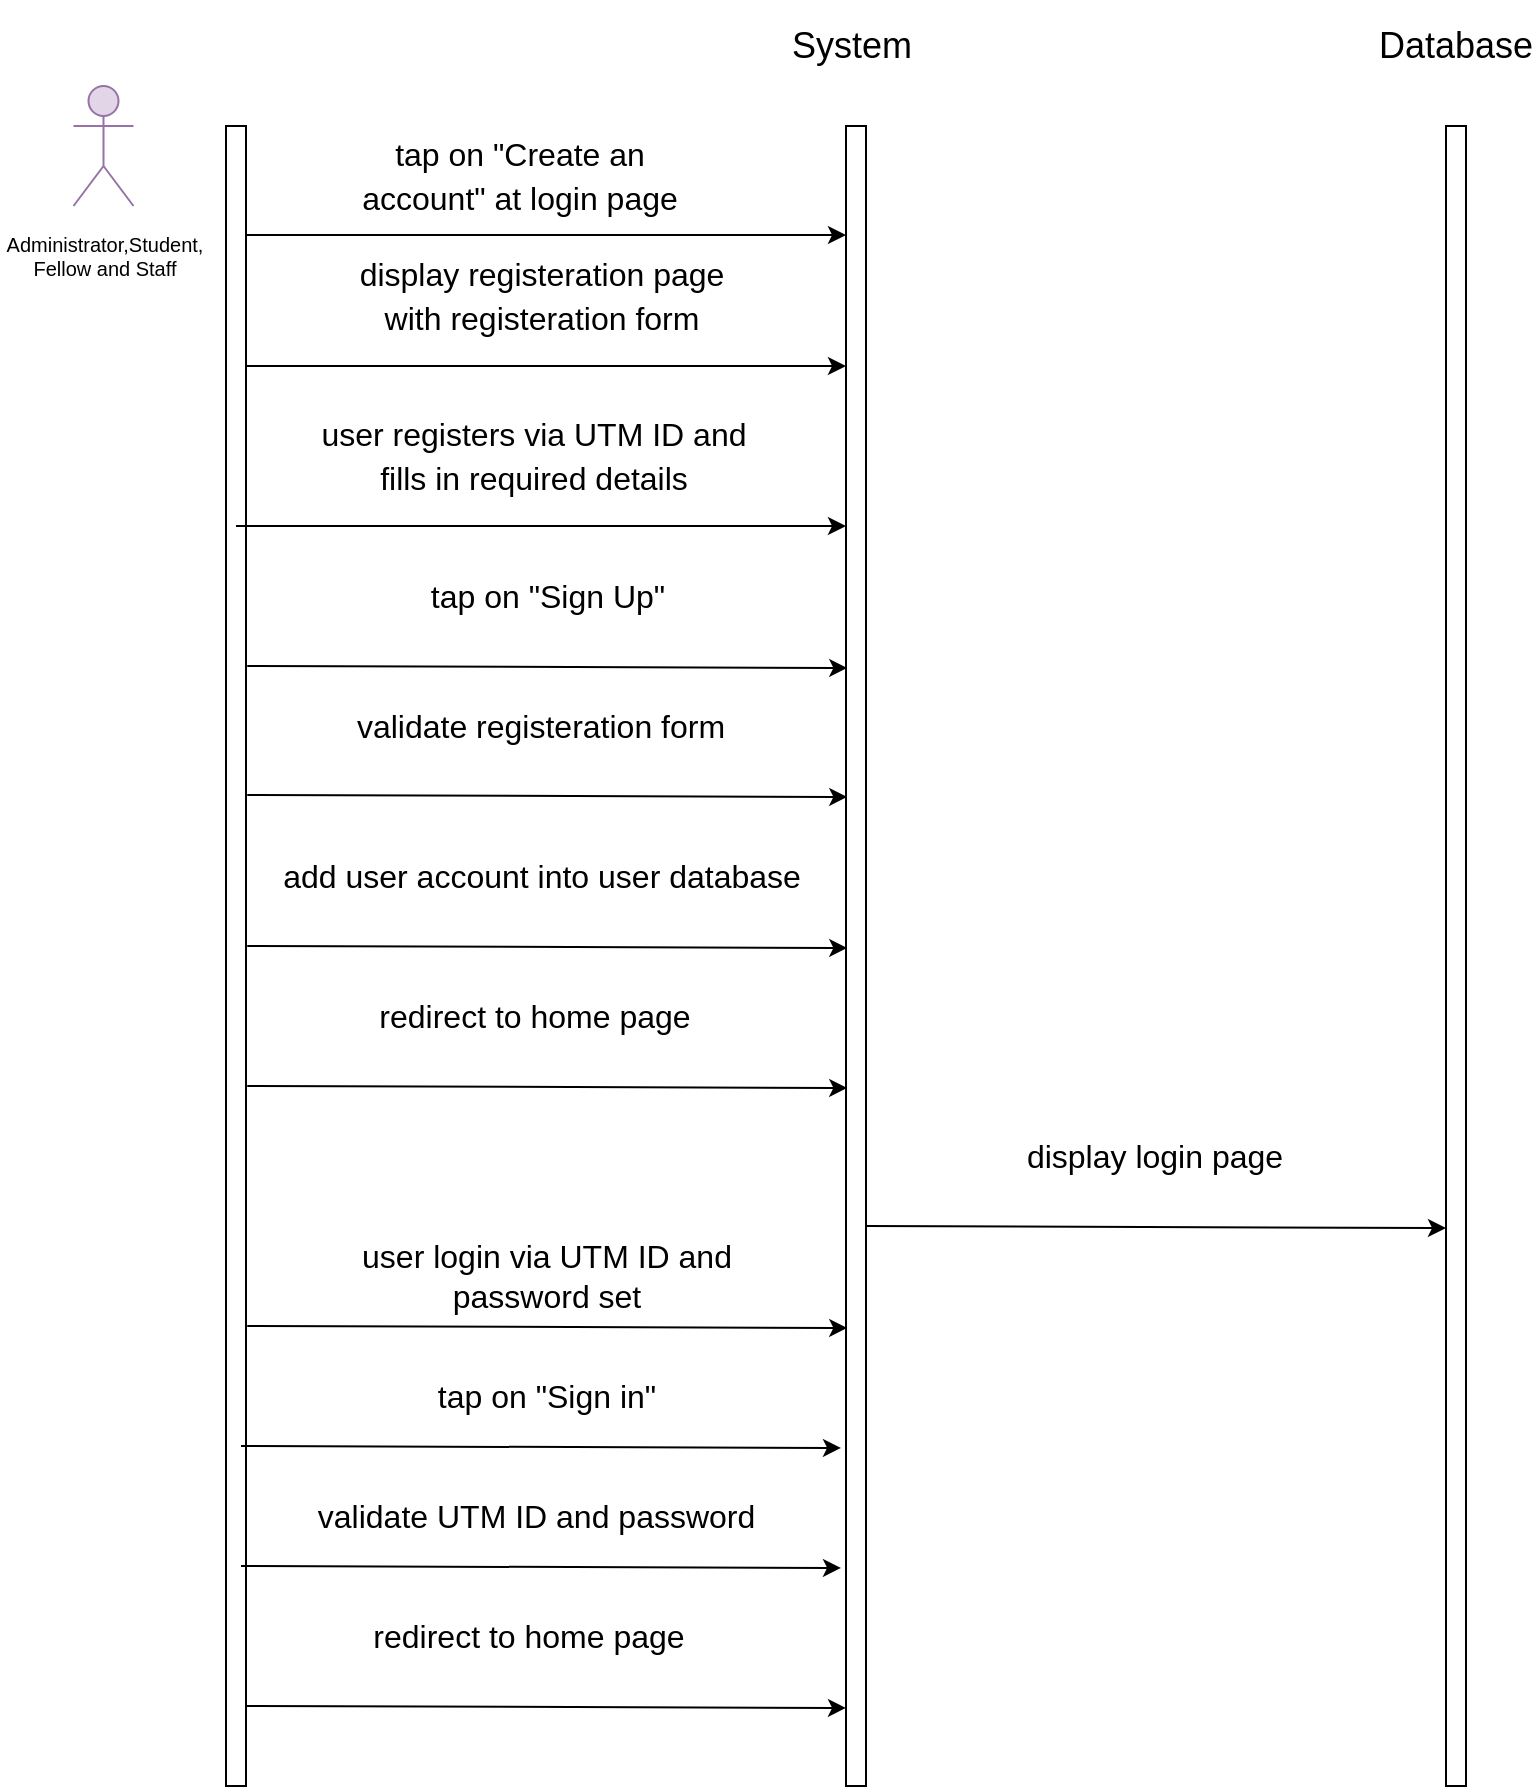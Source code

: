 <mxfile>
    <diagram id="4XK01zePyVoGGvi7JRWg" name="Page-1">
        <mxGraphModel dx="576" dy="432" grid="1" gridSize="10" guides="1" tooltips="1" connect="1" arrows="1" fold="1" page="1" pageScale="1" pageWidth="850" pageHeight="1100" background="#ffffff" math="0" shadow="0">
            <root>
                <mxCell id="0"/>
                <mxCell id="1" parent="0"/>
                <mxCell id="2" value="" style="rounded=0;whiteSpace=wrap;html=1;" vertex="1" parent="1">
                    <mxGeometry x="130" y="80" width="10" height="830" as="geometry"/>
                </mxCell>
                <mxCell id="3" value="" style="shape=umlActor;verticalLabelPosition=bottom;verticalAlign=top;html=1;outlineConnect=0;fontSize=10;fillColor=#e1d5e7;strokeColor=#9673a6;" vertex="1" parent="1">
                    <mxGeometry x="53.75" y="60" width="30" height="60" as="geometry"/>
                </mxCell>
                <mxCell id="4" value="Administrator,Student,&lt;br&gt;Fellow and Staff" style="text;html=1;strokeColor=none;fillColor=none;align=center;verticalAlign=middle;whiteSpace=wrap;rounded=0;fontSize=10;" vertex="1" parent="1">
                    <mxGeometry x="17.5" y="120" width="102.5" height="50" as="geometry"/>
                </mxCell>
                <mxCell id="5" value="" style="rounded=0;whiteSpace=wrap;html=1;" vertex="1" parent="1">
                    <mxGeometry x="440" y="80" width="10" height="830" as="geometry"/>
                </mxCell>
                <mxCell id="6" value="" style="rounded=0;whiteSpace=wrap;html=1;" vertex="1" parent="1">
                    <mxGeometry x="740" y="80" width="10" height="830" as="geometry"/>
                </mxCell>
                <mxCell id="7" value="&lt;font style=&quot;font-size: 18px;&quot;&gt;System&amp;nbsp;&lt;/font&gt;" style="text;html=1;strokeColor=none;fillColor=none;align=center;verticalAlign=middle;whiteSpace=wrap;rounded=0;fontSize=10;" vertex="1" parent="1">
                    <mxGeometry x="402.5" y="17.5" width="85" height="45" as="geometry"/>
                </mxCell>
                <mxCell id="8" value="Database" style="text;html=1;strokeColor=none;fillColor=none;align=center;verticalAlign=middle;whiteSpace=wrap;rounded=0;fontSize=18;" vertex="1" parent="1">
                    <mxGeometry x="715" y="25" width="60" height="30" as="geometry"/>
                </mxCell>
                <mxCell id="9" value="&lt;span style=&quot;font-size: 16px;&quot;&gt;tap on &quot;Create an account&quot; at login page&lt;/span&gt;" style="text;html=1;strokeColor=none;fillColor=none;align=center;verticalAlign=middle;whiteSpace=wrap;rounded=0;fontSize=18;" vertex="1" parent="1">
                    <mxGeometry x="182.5" y="90" width="187.5" height="30" as="geometry"/>
                </mxCell>
                <mxCell id="10" value="" style="endArrow=classic;html=1;fontSize=18;" edge="1" parent="1">
                    <mxGeometry width="50" height="50" relative="1" as="geometry">
                        <mxPoint x="140" y="200" as="sourcePoint"/>
                        <mxPoint x="440" y="200" as="targetPoint"/>
                    </mxGeometry>
                </mxCell>
                <mxCell id="11" value="&lt;span style=&quot;font-size: 16px;&quot;&gt;display registeration page with registeration form&lt;/span&gt;" style="text;html=1;strokeColor=none;fillColor=none;align=center;verticalAlign=middle;whiteSpace=wrap;rounded=0;fontSize=18;" vertex="1" parent="1">
                    <mxGeometry x="182.5" y="150" width="210" height="30" as="geometry"/>
                </mxCell>
                <mxCell id="12" value="&lt;span style=&quot;font-size: 16px;&quot;&gt;user registers via UTM ID and fills in required details&lt;/span&gt;" style="text;html=1;strokeColor=none;fillColor=none;align=center;verticalAlign=middle;whiteSpace=wrap;rounded=0;fontSize=18;" vertex="1" parent="1">
                    <mxGeometry x="176.25" y="230" width="216.25" height="30" as="geometry"/>
                </mxCell>
                <mxCell id="13" value="validate registeration form" style="text;html=1;align=center;verticalAlign=middle;whiteSpace=wrap;rounded=0;fontSize=16;" vertex="1" parent="1">
                    <mxGeometry x="166.25" y="365" width="242.5" height="30" as="geometry"/>
                </mxCell>
                <mxCell id="14" value="&lt;span style=&quot;font-size: 16px;&quot;&gt;tap on &quot;Sign Up&quot;&lt;/span&gt;" style="text;html=1;strokeColor=none;fillColor=none;align=center;verticalAlign=middle;whiteSpace=wrap;rounded=0;fontSize=18;" vertex="1" parent="1">
                    <mxGeometry x="182.5" y="300" width="216.25" height="30" as="geometry"/>
                </mxCell>
                <mxCell id="15" value="" style="endArrow=classic;html=1;fontSize=18;" edge="1" parent="1">
                    <mxGeometry width="50" height="50" relative="1" as="geometry">
                        <mxPoint x="140" y="134.5" as="sourcePoint"/>
                        <mxPoint x="440" y="134.5" as="targetPoint"/>
                    </mxGeometry>
                </mxCell>
                <mxCell id="16" value="add user account into user database" style="text;html=1;align=center;verticalAlign=middle;whiteSpace=wrap;rounded=0;fontSize=16;" vertex="1" parent="1">
                    <mxGeometry x="156.56" y="440" width="261.88" height="30" as="geometry"/>
                </mxCell>
                <mxCell id="17" value="display login page" style="text;html=1;strokeColor=none;fillColor=none;align=center;verticalAlign=middle;whiteSpace=wrap;rounded=0;fontSize=16;" vertex="1" parent="1">
                    <mxGeometry x="472.5" y="580" width="242.5" height="30" as="geometry"/>
                </mxCell>
                <mxCell id="20" value="" style="endArrow=classic;html=1;fontSize=18;" edge="1" parent="1">
                    <mxGeometry width="50" height="50" relative="1" as="geometry">
                        <mxPoint x="135" y="280" as="sourcePoint"/>
                        <mxPoint x="440" y="280" as="targetPoint"/>
                    </mxGeometry>
                </mxCell>
                <mxCell id="21" value="" style="endArrow=classic;html=1;fontSize=18;exitX=1;exitY=0.678;exitDx=0;exitDy=0;exitPerimeter=0;" edge="1" parent="1">
                    <mxGeometry width="50" height="50" relative="1" as="geometry">
                        <mxPoint x="140.63" y="560" as="sourcePoint"/>
                        <mxPoint x="440.63" y="560.98" as="targetPoint"/>
                    </mxGeometry>
                </mxCell>
                <mxCell id="22" value="redirect to home page" style="text;html=1;align=center;verticalAlign=middle;whiteSpace=wrap;rounded=0;fontSize=16;" vertex="1" parent="1">
                    <mxGeometry x="163.13" y="510" width="242.5" height="30" as="geometry"/>
                </mxCell>
                <mxCell id="23" value="" style="endArrow=classic;html=1;fontSize=18;exitX=1;exitY=0.678;exitDx=0;exitDy=0;exitPerimeter=0;" edge="1" parent="1">
                    <mxGeometry width="50" height="50" relative="1" as="geometry">
                        <mxPoint x="140.63" y="414.5" as="sourcePoint"/>
                        <mxPoint x="440.63" y="415.48" as="targetPoint"/>
                    </mxGeometry>
                </mxCell>
                <mxCell id="24" value="" style="endArrow=classic;html=1;fontSize=18;exitX=1;exitY=0.678;exitDx=0;exitDy=0;exitPerimeter=0;" edge="1" parent="1">
                    <mxGeometry width="50" height="50" relative="1" as="geometry">
                        <mxPoint x="140.63" y="490" as="sourcePoint"/>
                        <mxPoint x="440.63" y="490.98" as="targetPoint"/>
                    </mxGeometry>
                </mxCell>
                <mxCell id="25" value="user login via UTM ID and password set" style="text;html=1;strokeColor=none;fillColor=none;align=center;verticalAlign=middle;whiteSpace=wrap;rounded=0;fontSize=16;" vertex="1" parent="1">
                    <mxGeometry x="169.38" y="640" width="242.5" height="30" as="geometry"/>
                </mxCell>
                <mxCell id="26" value="" style="endArrow=classic;html=1;fontSize=18;exitX=1;exitY=0.678;exitDx=0;exitDy=0;exitPerimeter=0;" edge="1" parent="1">
                    <mxGeometry width="50" height="50" relative="1" as="geometry">
                        <mxPoint x="140.63" y="350" as="sourcePoint"/>
                        <mxPoint x="440.63" y="350.98" as="targetPoint"/>
                    </mxGeometry>
                </mxCell>
                <mxCell id="29" value="" style="endArrow=classic;html=1;fontSize=18;exitX=1;exitY=0.678;exitDx=0;exitDy=0;exitPerimeter=0;" edge="1" parent="1">
                    <mxGeometry width="50" height="50" relative="1" as="geometry">
                        <mxPoint x="140.63" y="680" as="sourcePoint"/>
                        <mxPoint x="440.63" y="680.98" as="targetPoint"/>
                    </mxGeometry>
                </mxCell>
                <mxCell id="30" value="tap on &quot;Sign in&quot;" style="text;html=1;strokeColor=none;fillColor=none;align=center;verticalAlign=middle;whiteSpace=wrap;rounded=0;fontSize=16;" vertex="1" parent="1">
                    <mxGeometry x="169.38" y="700" width="242.5" height="30" as="geometry"/>
                </mxCell>
                <mxCell id="31" value="" style="endArrow=classic;html=1;fontSize=18;exitX=1;exitY=0.678;exitDx=0;exitDy=0;exitPerimeter=0;" edge="1" parent="1">
                    <mxGeometry width="50" height="50" relative="1" as="geometry">
                        <mxPoint x="137.5" y="740" as="sourcePoint"/>
                        <mxPoint x="437.5" y="740.98" as="targetPoint"/>
                    </mxGeometry>
                </mxCell>
                <mxCell id="32" value="validate UTM ID and password&amp;nbsp;" style="text;html=1;strokeColor=none;fillColor=none;align=center;verticalAlign=middle;whiteSpace=wrap;rounded=0;fontSize=16;" vertex="1" parent="1">
                    <mxGeometry x="166.25" y="760" width="242.5" height="30" as="geometry"/>
                </mxCell>
                <mxCell id="33" value="" style="endArrow=classic;html=1;fontSize=18;exitX=1;exitY=0.678;exitDx=0;exitDy=0;exitPerimeter=0;" edge="1" parent="1">
                    <mxGeometry width="50" height="50" relative="1" as="geometry">
                        <mxPoint x="137.5" y="800" as="sourcePoint"/>
                        <mxPoint x="437.5" y="800.98" as="targetPoint"/>
                    </mxGeometry>
                </mxCell>
                <mxCell id="35" value="" style="endArrow=classic;html=1;fontSize=18;exitX=1;exitY=0.678;exitDx=0;exitDy=0;exitPerimeter=0;" edge="1" parent="1">
                    <mxGeometry width="50" height="50" relative="1" as="geometry">
                        <mxPoint x="450" y="630" as="sourcePoint"/>
                        <mxPoint x="740" y="631" as="targetPoint"/>
                    </mxGeometry>
                </mxCell>
                <mxCell id="36" value="redirect to home page" style="text;html=1;strokeColor=none;fillColor=none;align=center;verticalAlign=middle;whiteSpace=wrap;rounded=0;fontSize=16;" vertex="1" parent="1">
                    <mxGeometry x="160" y="820" width="242.5" height="30" as="geometry"/>
                </mxCell>
                <mxCell id="37" value="" style="endArrow=classic;html=1;fontSize=18;exitX=1;exitY=0.678;exitDx=0;exitDy=0;exitPerimeter=0;" edge="1" parent="1">
                    <mxGeometry width="50" height="50" relative="1" as="geometry">
                        <mxPoint x="140" y="870" as="sourcePoint"/>
                        <mxPoint x="440" y="870.98" as="targetPoint"/>
                    </mxGeometry>
                </mxCell>
            </root>
        </mxGraphModel>
    </diagram>
</mxfile>